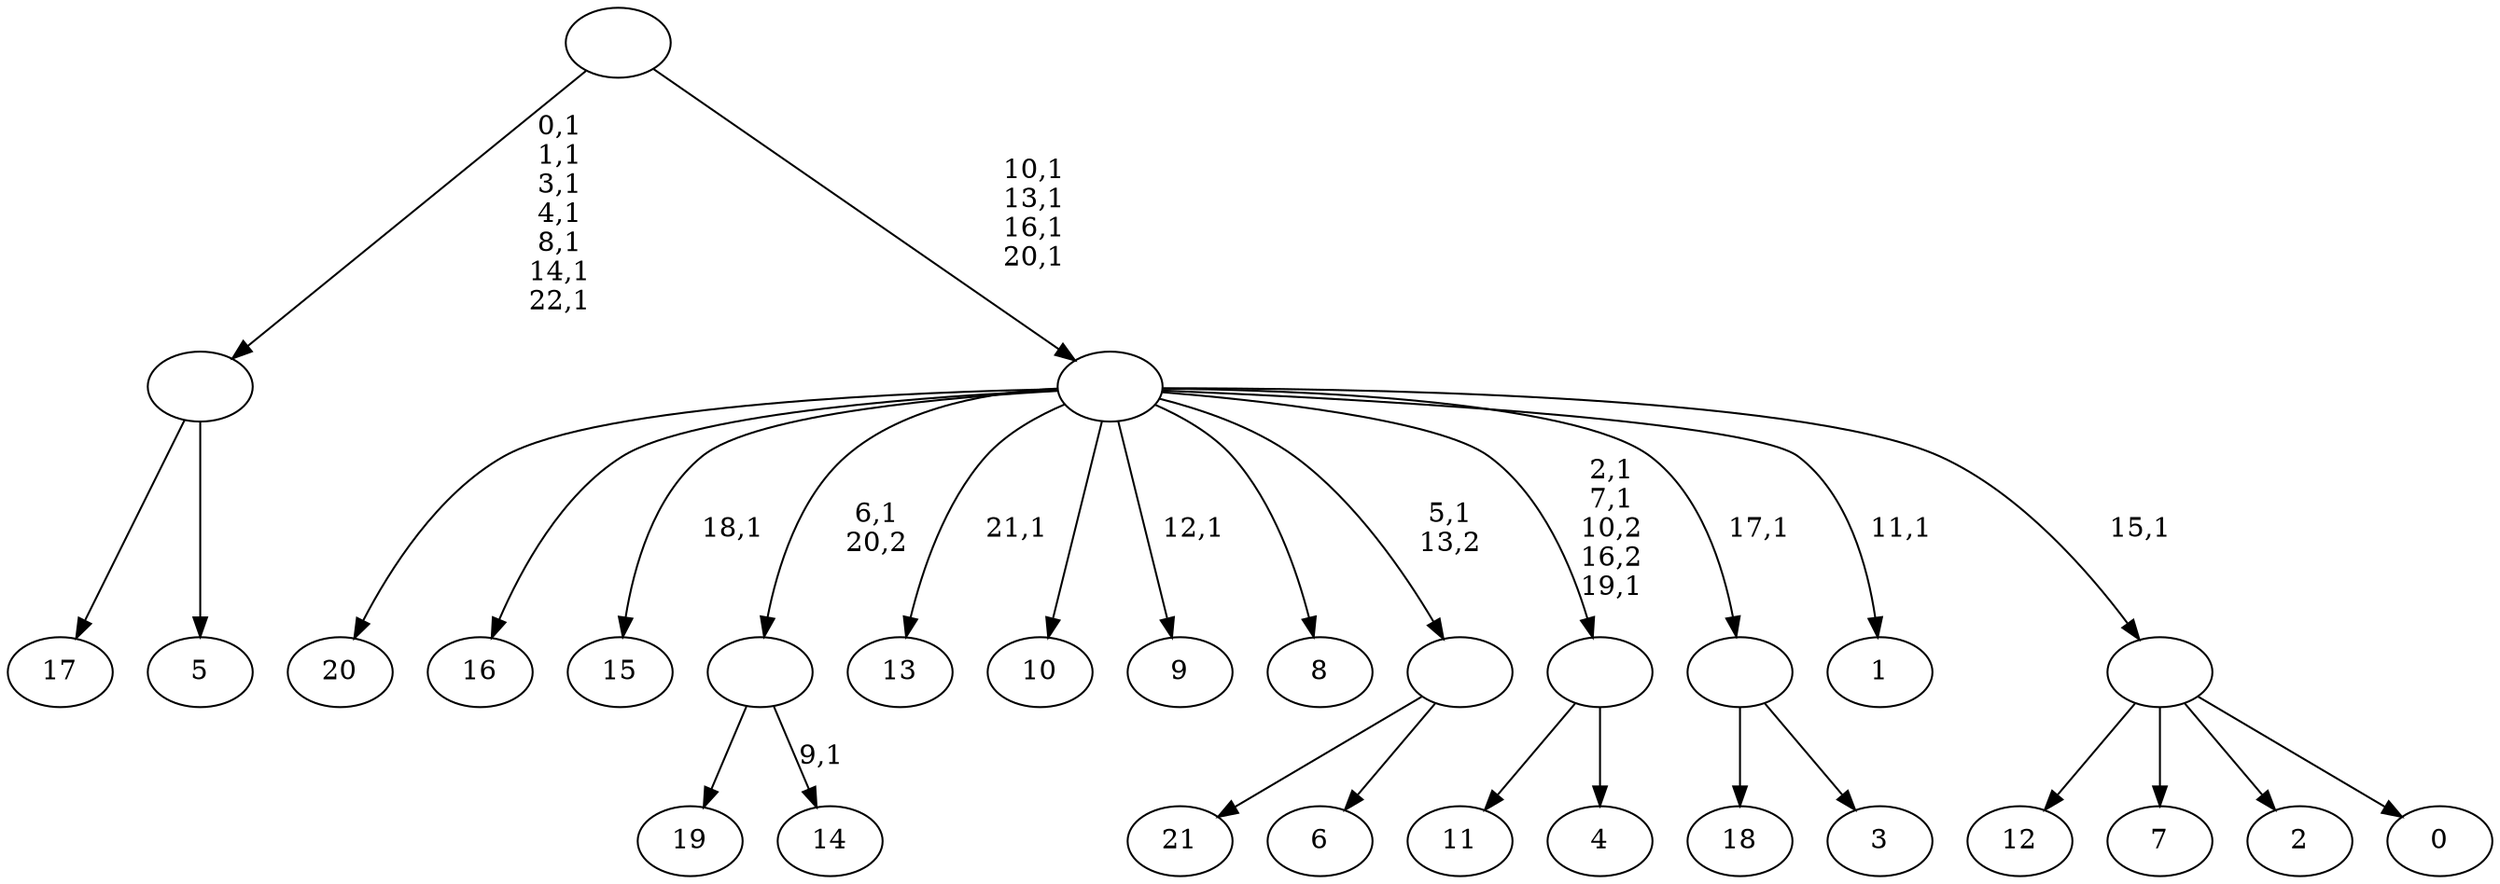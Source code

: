 digraph T {
	45 [label="21"]
	44 [label="20"]
	43 [label="19"]
	42 [label="18"]
	41 [label="17"]
	40 [label="16"]
	39 [label="15"]
	37 [label="14"]
	35 [label=""]
	34 [label="13"]
	32 [label="12"]
	31 [label="11"]
	30 [label="10"]
	29 [label="9"]
	27 [label="8"]
	26 [label="7"]
	25 [label="6"]
	24 [label=""]
	23 [label="5"]
	22 [label=""]
	15 [label="4"]
	14 [label=""]
	11 [label="3"]
	10 [label=""]
	9 [label="2"]
	8 [label="1"]
	6 [label="0"]
	5 [label=""]
	4 [label=""]
	0 [label=""]
	35 -> 37 [label="9,1"]
	35 -> 43 [label=""]
	24 -> 45 [label=""]
	24 -> 25 [label=""]
	22 -> 41 [label=""]
	22 -> 23 [label=""]
	14 -> 31 [label=""]
	14 -> 15 [label=""]
	10 -> 42 [label=""]
	10 -> 11 [label=""]
	5 -> 32 [label=""]
	5 -> 26 [label=""]
	5 -> 9 [label=""]
	5 -> 6 [label=""]
	4 -> 8 [label="11,1"]
	4 -> 14 [label="2,1\n7,1\n10,2\n16,2\n19,1"]
	4 -> 29 [label="12,1"]
	4 -> 34 [label="21,1"]
	4 -> 39 [label="18,1"]
	4 -> 44 [label=""]
	4 -> 40 [label=""]
	4 -> 35 [label="6,1\n20,2"]
	4 -> 30 [label=""]
	4 -> 27 [label=""]
	4 -> 24 [label="5,1\n13,2"]
	4 -> 10 [label="17,1"]
	4 -> 5 [label="15,1"]
	0 -> 4 [label="10,1\n13,1\n16,1\n20,1"]
	0 -> 22 [label="0,1\n1,1\n3,1\n4,1\n8,1\n14,1\n22,1"]
}
